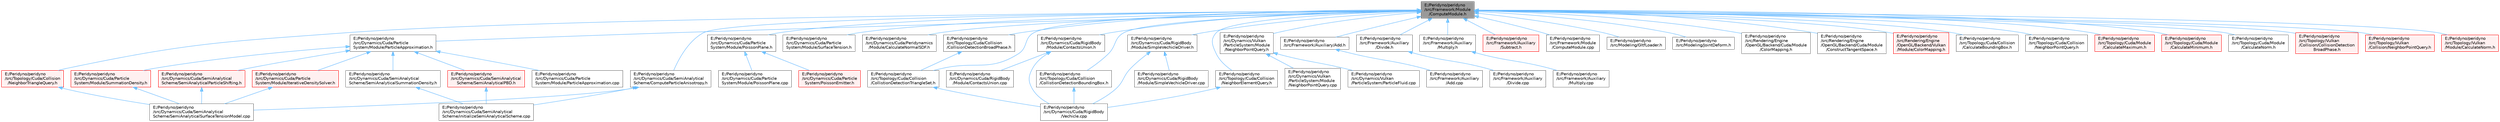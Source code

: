 digraph "E:/Peridyno/peridyno/src/Framework/Module/ComputeModule.h"
{
 // LATEX_PDF_SIZE
  bgcolor="transparent";
  edge [fontname=Helvetica,fontsize=10,labelfontname=Helvetica,labelfontsize=10];
  node [fontname=Helvetica,fontsize=10,shape=box,height=0.2,width=0.4];
  Node1 [id="Node000001",label="E:/Peridyno/peridyno\l/src/Framework/Module\l/ComputeModule.h",height=0.2,width=0.4,color="gray40", fillcolor="grey60", style="filled", fontcolor="black",tooltip=" "];
  Node1 -> Node2 [id="edge1_Node000001_Node000002",dir="back",color="steelblue1",style="solid",tooltip=" "];
  Node2 [id="Node000002",label="E:/Peridyno/peridyno\l/src/Dynamics/Cuda/Particle\lSystem/Module/ParticleApproximation.h",height=0.2,width=0.4,color="grey40", fillcolor="white", style="filled",URL="$_particle_approximation_8h.html",tooltip=" "];
  Node2 -> Node3 [id="edge2_Node000002_Node000003",dir="back",color="steelblue1",style="solid",tooltip=" "];
  Node3 [id="Node000003",label="E:/Peridyno/peridyno\l/src/Dynamics/Cuda/Particle\lSystem/Module/IterativeDensitySolver.h",height=0.2,width=0.4,color="red", fillcolor="#FFF0F0", style="filled",URL="$_iterative_density_solver_8h.html",tooltip=" "];
  Node3 -> Node13 [id="edge3_Node000003_Node000013",dir="back",color="steelblue1",style="solid",tooltip=" "];
  Node13 [id="Node000013",label="E:/Peridyno/peridyno\l/src/Dynamics/Cuda/SemiAnalytical\lScheme/SemiAnalyticalSurfaceTensionModel.cpp",height=0.2,width=0.4,color="grey40", fillcolor="white", style="filled",URL="$_semi_analytical_surface_tension_model_8cpp.html",tooltip=" "];
  Node2 -> Node14 [id="edge4_Node000002_Node000014",dir="back",color="steelblue1",style="solid",tooltip=" "];
  Node14 [id="Node000014",label="E:/Peridyno/peridyno\l/src/Dynamics/Cuda/Particle\lSystem/Module/ParticleApproximation.cpp",height=0.2,width=0.4,color="grey40", fillcolor="white", style="filled",URL="$_particle_approximation_8cpp.html",tooltip=" "];
  Node2 -> Node15 [id="edge5_Node000002_Node000015",dir="back",color="steelblue1",style="solid",tooltip=" "];
  Node15 [id="Node000015",label="E:/Peridyno/peridyno\l/src/Dynamics/Cuda/Particle\lSystem/Module/SummationDensity.h",height=0.2,width=0.4,color="red", fillcolor="#FFF0F0", style="filled",URL="$_summation_density_8h.html",tooltip=" "];
  Node15 -> Node13 [id="edge6_Node000015_Node000013",dir="back",color="steelblue1",style="solid",tooltip=" "];
  Node2 -> Node24 [id="edge7_Node000002_Node000024",dir="back",color="steelblue1",style="solid",tooltip=" "];
  Node24 [id="Node000024",label="E:/Peridyno/peridyno\l/src/Dynamics/Cuda/SemiAnalytical\lScheme/SemiAnalyticalPBD.h",height=0.2,width=0.4,color="red", fillcolor="#FFF0F0", style="filled",URL="$_semi_analytical_p_b_d_8h.html",tooltip=" "];
  Node24 -> Node25 [id="edge8_Node000024_Node000025",dir="back",color="steelblue1",style="solid",tooltip=" "];
  Node25 [id="Node000025",label="E:/Peridyno/peridyno\l/src/Dynamics/Cuda/SemiAnalytical\lScheme/initializeSemiAnalyticalScheme.cpp",height=0.2,width=0.4,color="grey40", fillcolor="white", style="filled",URL="$initialize_semi_analytical_scheme_8cpp.html",tooltip=" "];
  Node2 -> Node26 [id="edge9_Node000002_Node000026",dir="back",color="steelblue1",style="solid",tooltip=" "];
  Node26 [id="Node000026",label="E:/Peridyno/peridyno\l/src/Dynamics/Cuda/SemiAnalytical\lScheme/SemiAnalyticalParticleShifting.h",height=0.2,width=0.4,color="red", fillcolor="#FFF0F0", style="filled",URL="$_semi_analytical_particle_shifting_8h.html",tooltip=" "];
  Node26 -> Node13 [id="edge10_Node000026_Node000013",dir="back",color="steelblue1",style="solid",tooltip=" "];
  Node2 -> Node28 [id="edge11_Node000002_Node000028",dir="back",color="steelblue1",style="solid",tooltip=" "];
  Node28 [id="Node000028",label="E:/Peridyno/peridyno\l/src/Dynamics/Cuda/SemiAnalytical\lScheme/SemiAnalyticalSummationDensity.h",height=0.2,width=0.4,color="grey40", fillcolor="white", style="filled",URL="$_semi_analytical_summation_density_8h.html",tooltip=" "];
  Node28 -> Node25 [id="edge12_Node000028_Node000025",dir="back",color="steelblue1",style="solid",tooltip=" "];
  Node1 -> Node29 [id="edge13_Node000001_Node000029",dir="back",color="steelblue1",style="solid",tooltip=" "];
  Node29 [id="Node000029",label="E:/Peridyno/peridyno\l/src/Dynamics/Cuda/Particle\lSystem/Module/PoissonPlane.h",height=0.2,width=0.4,color="grey40", fillcolor="white", style="filled",URL="$_poisson_plane_8h.html",tooltip=" "];
  Node29 -> Node30 [id="edge14_Node000029_Node000030",dir="back",color="steelblue1",style="solid",tooltip=" "];
  Node30 [id="Node000030",label="E:/Peridyno/peridyno\l/src/Dynamics/Cuda/Particle\lSystem/Module/PoissonPlane.cpp",height=0.2,width=0.4,color="grey40", fillcolor="white", style="filled",URL="$_poisson_plane_8cpp.html",tooltip=" "];
  Node29 -> Node31 [id="edge15_Node000029_Node000031",dir="back",color="steelblue1",style="solid",tooltip=" "];
  Node31 [id="Node000031",label="E:/Peridyno/peridyno\l/src/Dynamics/Cuda/Particle\lSystem/PoissonEmitter.h",height=0.2,width=0.4,color="red", fillcolor="#FFF0F0", style="filled",URL="$_poisson_emitter_8h.html",tooltip=" "];
  Node1 -> Node33 [id="edge16_Node000001_Node000033",dir="back",color="steelblue1",style="solid",tooltip=" "];
  Node33 [id="Node000033",label="E:/Peridyno/peridyno\l/src/Dynamics/Cuda/Particle\lSystem/Module/SurfaceTension.h",height=0.2,width=0.4,color="grey40", fillcolor="white", style="filled",URL="$_surface_tension_8h.html",tooltip=" "];
  Node1 -> Node34 [id="edge17_Node000001_Node000034",dir="back",color="steelblue1",style="solid",tooltip=" "];
  Node34 [id="Node000034",label="E:/Peridyno/peridyno\l/src/Dynamics/Cuda/Peridynamics\l/Module/CalculateNormalSDF.h",height=0.2,width=0.4,color="grey40", fillcolor="white", style="filled",URL="$_calculate_normal_s_d_f_8h.html",tooltip=" "];
  Node1 -> Node35 [id="edge18_Node000001_Node000035",dir="back",color="steelblue1",style="solid",tooltip=" "];
  Node35 [id="Node000035",label="E:/Peridyno/peridyno\l/src/Dynamics/Cuda/RigidBody\l/Module/ContactsUnion.h",height=0.2,width=0.4,color="grey40", fillcolor="white", style="filled",URL="$_contacts_union_8h.html",tooltip=" "];
  Node35 -> Node36 [id="edge19_Node000035_Node000036",dir="back",color="steelblue1",style="solid",tooltip=" "];
  Node36 [id="Node000036",label="E:/Peridyno/peridyno\l/src/Dynamics/Cuda/RigidBody\l/Module/ContactsUnion.cpp",height=0.2,width=0.4,color="grey40", fillcolor="white", style="filled",URL="$_contacts_union_8cpp.html",tooltip=" "];
  Node35 -> Node37 [id="edge20_Node000035_Node000037",dir="back",color="steelblue1",style="solid",tooltip=" "];
  Node37 [id="Node000037",label="E:/Peridyno/peridyno\l/src/Dynamics/Cuda/RigidBody\l/Vechicle.cpp",height=0.2,width=0.4,color="grey40", fillcolor="white", style="filled",URL="$_vechicle_8cpp.html",tooltip=" "];
  Node1 -> Node38 [id="edge21_Node000001_Node000038",dir="back",color="steelblue1",style="solid",tooltip=" "];
  Node38 [id="Node000038",label="E:/Peridyno/peridyno\l/src/Dynamics/Cuda/RigidBody\l/Module/SimpleVechicleDriver.h",height=0.2,width=0.4,color="grey40", fillcolor="white", style="filled",URL="$_simple_vechicle_driver_8h.html",tooltip=" "];
  Node38 -> Node39 [id="edge22_Node000038_Node000039",dir="back",color="steelblue1",style="solid",tooltip=" "];
  Node39 [id="Node000039",label="E:/Peridyno/peridyno\l/src/Dynamics/Cuda/RigidBody\l/Module/SimpleVechicleDriver.cpp",height=0.2,width=0.4,color="grey40", fillcolor="white", style="filled",URL="$_simple_vechicle_driver_8cpp.html",tooltip=" "];
  Node38 -> Node37 [id="edge23_Node000038_Node000037",dir="back",color="steelblue1",style="solid",tooltip=" "];
  Node1 -> Node40 [id="edge24_Node000001_Node000040",dir="back",color="steelblue1",style="solid",tooltip=" "];
  Node40 [id="Node000040",label="E:/Peridyno/peridyno\l/src/Dynamics/Cuda/SemiAnalytical\lScheme/ComputeParticleAnisotropy.h",height=0.2,width=0.4,color="grey40", fillcolor="white", style="filled",URL="$_compute_particle_anisotropy_8h.html",tooltip=" "];
  Node40 -> Node13 [id="edge25_Node000040_Node000013",dir="back",color="steelblue1",style="solid",tooltip=" "];
  Node40 -> Node25 [id="edge26_Node000040_Node000025",dir="back",color="steelblue1",style="solid",tooltip=" "];
  Node1 -> Node41 [id="edge27_Node000001_Node000041",dir="back",color="steelblue1",style="solid",tooltip=" "];
  Node41 [id="Node000041",label="E:/Peridyno/peridyno\l/src/Dynamics/Vulkan\l/ParticleSystem/Module\l/NeighborPointQuery.h",height=0.2,width=0.4,color="grey40", fillcolor="white", style="filled",URL="$_dynamics_2_vulkan_2_particle_system_2_module_2_neighbor_point_query_8h.html",tooltip=" "];
  Node41 -> Node42 [id="edge28_Node000041_Node000042",dir="back",color="steelblue1",style="solid",tooltip=" "];
  Node42 [id="Node000042",label="E:/Peridyno/peridyno\l/src/Dynamics/Vulkan\l/ParticleSystem/Module\l/NeighborPointQuery.cpp",height=0.2,width=0.4,color="grey40", fillcolor="white", style="filled",URL="$_dynamics_2_vulkan_2_particle_system_2_module_2_neighbor_point_query_8cpp.html",tooltip=" "];
  Node41 -> Node43 [id="edge29_Node000041_Node000043",dir="back",color="steelblue1",style="solid",tooltip=" "];
  Node43 [id="Node000043",label="E:/Peridyno/peridyno\l/src/Dynamics/Vulkan\l/ParticleSystem/ParticleFluid.cpp",height=0.2,width=0.4,color="grey40", fillcolor="white", style="filled",URL="$_vulkan_2_particle_system_2_particle_fluid_8cpp.html",tooltip=" "];
  Node1 -> Node44 [id="edge30_Node000001_Node000044",dir="back",color="steelblue1",style="solid",tooltip=" "];
  Node44 [id="Node000044",label="E:/Peridyno/peridyno\l/src/Framework/Auxiliary/Add.h",height=0.2,width=0.4,color="grey40", fillcolor="white", style="filled",URL="$_add_8h.html",tooltip=" "];
  Node44 -> Node45 [id="edge31_Node000044_Node000045",dir="back",color="steelblue1",style="solid",tooltip=" "];
  Node45 [id="Node000045",label="E:/Peridyno/peridyno\l/src/Framework/Auxiliary\l/Add.cpp",height=0.2,width=0.4,color="grey40", fillcolor="white", style="filled",URL="$_add_8cpp.html",tooltip=" "];
  Node1 -> Node46 [id="edge32_Node000001_Node000046",dir="back",color="steelblue1",style="solid",tooltip=" "];
  Node46 [id="Node000046",label="E:/Peridyno/peridyno\l/src/Framework/Auxiliary\l/Divide.h",height=0.2,width=0.4,color="grey40", fillcolor="white", style="filled",URL="$_divide_8h.html",tooltip=" "];
  Node46 -> Node47 [id="edge33_Node000046_Node000047",dir="back",color="steelblue1",style="solid",tooltip=" "];
  Node47 [id="Node000047",label="E:/Peridyno/peridyno\l/src/Framework/Auxiliary\l/Divide.cpp",height=0.2,width=0.4,color="grey40", fillcolor="white", style="filled",URL="$_divide_8cpp.html",tooltip=" "];
  Node1 -> Node48 [id="edge34_Node000001_Node000048",dir="back",color="steelblue1",style="solid",tooltip=" "];
  Node48 [id="Node000048",label="E:/Peridyno/peridyno\l/src/Framework/Auxiliary\l/Multiply.h",height=0.2,width=0.4,color="grey40", fillcolor="white", style="filled",URL="$_multiply_8h.html",tooltip=" "];
  Node48 -> Node49 [id="edge35_Node000048_Node000049",dir="back",color="steelblue1",style="solid",tooltip=" "];
  Node49 [id="Node000049",label="E:/Peridyno/peridyno\l/src/Framework/Auxiliary\l/Multiply.cpp",height=0.2,width=0.4,color="grey40", fillcolor="white", style="filled",URL="$_multiply_8cpp.html",tooltip=" "];
  Node1 -> Node50 [id="edge36_Node000001_Node000050",dir="back",color="steelblue1",style="solid",tooltip=" "];
  Node50 [id="Node000050",label="E:/Peridyno/peridyno\l/src/Framework/Auxiliary\l/Subtract.h",height=0.2,width=0.4,color="red", fillcolor="#FFF0F0", style="filled",URL="$_subtract_8h.html",tooltip=" "];
  Node1 -> Node52 [id="edge37_Node000001_Node000052",dir="back",color="steelblue1",style="solid",tooltip=" "];
  Node52 [id="Node000052",label="E:/Peridyno/peridyno\l/src/Framework/Module\l/ComputeModule.cpp",height=0.2,width=0.4,color="grey40", fillcolor="white", style="filled",URL="$_compute_module_8cpp.html",tooltip=" "];
  Node1 -> Node53 [id="edge38_Node000001_Node000053",dir="back",color="steelblue1",style="solid",tooltip=" "];
  Node53 [id="Node000053",label="E:/Peridyno/peridyno\l/src/Modeling/GltfLoader.h",height=0.2,width=0.4,color="grey40", fillcolor="white", style="filled",URL="$_gltf_loader_8h.html",tooltip=" "];
  Node1 -> Node54 [id="edge39_Node000001_Node000054",dir="back",color="steelblue1",style="solid",tooltip=" "];
  Node54 [id="Node000054",label="E:/Peridyno/peridyno\l/src/Modeling/JointDeform.h",height=0.2,width=0.4,color="grey40", fillcolor="white", style="filled",URL="$_joint_deform_8h.html",tooltip=" "];
  Node1 -> Node55 [id="edge40_Node000001_Node000055",dir="back",color="steelblue1",style="solid",tooltip=" "];
  Node55 [id="Node000055",label="E:/Peridyno/peridyno\l/src/Rendering/Engine\l/OpenGL/Backend/Cuda/Module\l/ColorMapping.h",height=0.2,width=0.4,color="grey40", fillcolor="white", style="filled",URL="$_cuda_2_module_2_color_mapping_8h.html",tooltip=" "];
  Node1 -> Node56 [id="edge41_Node000001_Node000056",dir="back",color="steelblue1",style="solid",tooltip=" "];
  Node56 [id="Node000056",label="E:/Peridyno/peridyno\l/src/Rendering/Engine\l/OpenGL/Backend/Cuda/Module\l/ConstructTangentSpace.h",height=0.2,width=0.4,color="grey40", fillcolor="white", style="filled",URL="$_construct_tangent_space_8h.html",tooltip=" "];
  Node1 -> Node57 [id="edge42_Node000001_Node000057",dir="back",color="steelblue1",style="solid",tooltip=" "];
  Node57 [id="Node000057",label="E:/Peridyno/peridyno\l/src/Rendering/Engine\l/OpenGL/Backend/Vulkan\l/Module/ColorMapping.h",height=0.2,width=0.4,color="red", fillcolor="#FFF0F0", style="filled",URL="$_vulkan_2_module_2_color_mapping_8h.html",tooltip=" "];
  Node1 -> Node59 [id="edge43_Node000001_Node000059",dir="back",color="steelblue1",style="solid",tooltip=" "];
  Node59 [id="Node000059",label="E:/Peridyno/peridyno\l/src/Topology/Cuda/Collision\l/CalculateBoundingBox.h",height=0.2,width=0.4,color="grey40", fillcolor="white", style="filled",URL="$_calculate_bounding_box_8h.html",tooltip=" "];
  Node1 -> Node60 [id="edge44_Node000001_Node000060",dir="back",color="steelblue1",style="solid",tooltip=" "];
  Node60 [id="Node000060",label="E:/Peridyno/peridyno\l/src/Topology/Cuda/Collision\l/CollisionDetectionBroadPhase.h",height=0.2,width=0.4,color="grey40", fillcolor="white", style="filled",URL="$_cuda_2_collision_2_collision_detection_broad_phase_8h.html",tooltip=" "];
  Node60 -> Node61 [id="edge45_Node000060_Node000061",dir="back",color="steelblue1",style="solid",tooltip=" "];
  Node61 [id="Node000061",label="E:/Peridyno/peridyno\l/src/Topology/Cuda/Collision\l/CollistionDetectionTriangleSet.h",height=0.2,width=0.4,color="grey40", fillcolor="white", style="filled",URL="$_collistion_detection_triangle_set_8h.html",tooltip=" "];
  Node61 -> Node37 [id="edge46_Node000061_Node000037",dir="back",color="steelblue1",style="solid",tooltip=" "];
  Node1 -> Node62 [id="edge47_Node000001_Node000062",dir="back",color="steelblue1",style="solid",tooltip=" "];
  Node62 [id="Node000062",label="E:/Peridyno/peridyno\l/src/Topology/Cuda/Collision\l/CollistionDetectionBoundingBox.h",height=0.2,width=0.4,color="grey40", fillcolor="white", style="filled",URL="$_collistion_detection_bounding_box_8h.html",tooltip=" "];
  Node62 -> Node37 [id="edge48_Node000062_Node000037",dir="back",color="steelblue1",style="solid",tooltip=" "];
  Node1 -> Node61 [id="edge49_Node000001_Node000061",dir="back",color="steelblue1",style="solid",tooltip=" "];
  Node1 -> Node63 [id="edge50_Node000001_Node000063",dir="back",color="steelblue1",style="solid",tooltip=" "];
  Node63 [id="Node000063",label="E:/Peridyno/peridyno\l/src/Topology/Cuda/Collision\l/NeighborElementQuery.h",height=0.2,width=0.4,color="grey40", fillcolor="white", style="filled",URL="$_neighbor_element_query_8h.html",tooltip=" "];
  Node63 -> Node37 [id="edge51_Node000063_Node000037",dir="back",color="steelblue1",style="solid",tooltip=" "];
  Node1 -> Node64 [id="edge52_Node000001_Node000064",dir="back",color="steelblue1",style="solid",tooltip=" "];
  Node64 [id="Node000064",label="E:/Peridyno/peridyno\l/src/Topology/Cuda/Collision\l/NeighborPointQuery.h",height=0.2,width=0.4,color="grey40", fillcolor="white", style="filled",URL="$_topology_2_cuda_2_collision_2_neighbor_point_query_8h.html",tooltip=" "];
  Node1 -> Node65 [id="edge53_Node000001_Node000065",dir="back",color="steelblue1",style="solid",tooltip=" "];
  Node65 [id="Node000065",label="E:/Peridyno/peridyno\l/src/Topology/Cuda/Collision\l/NeighborTriangleQuery.h",height=0.2,width=0.4,color="red", fillcolor="#FFF0F0", style="filled",URL="$_neighbor_triangle_query_8h.html",tooltip=" "];
  Node65 -> Node13 [id="edge54_Node000065_Node000013",dir="back",color="steelblue1",style="solid",tooltip=" "];
  Node1 -> Node68 [id="edge55_Node000001_Node000068",dir="back",color="steelblue1",style="solid",tooltip=" "];
  Node68 [id="Node000068",label="E:/Peridyno/peridyno\l/src/Topology/Cuda/Module\l/CalculateMaximum.h",height=0.2,width=0.4,color="red", fillcolor="#FFF0F0", style="filled",URL="$_calculate_maximum_8h.html",tooltip=" "];
  Node1 -> Node70 [id="edge56_Node000001_Node000070",dir="back",color="steelblue1",style="solid",tooltip=" "];
  Node70 [id="Node000070",label="E:/Peridyno/peridyno\l/src/Topology/Cuda/Module\l/CalculateMinimum.h",height=0.2,width=0.4,color="red", fillcolor="#FFF0F0", style="filled",URL="$_calculate_minimum_8h.html",tooltip=" "];
  Node1 -> Node72 [id="edge57_Node000001_Node000072",dir="back",color="steelblue1",style="solid",tooltip=" "];
  Node72 [id="Node000072",label="E:/Peridyno/peridyno\l/src/Topology/Cuda/Module\l/CalculateNorm.h",height=0.2,width=0.4,color="grey40", fillcolor="white", style="filled",URL="$_cuda_2_module_2_calculate_norm_8h.html",tooltip=" "];
  Node1 -> Node73 [id="edge58_Node000001_Node000073",dir="back",color="steelblue1",style="solid",tooltip=" "];
  Node73 [id="Node000073",label="E:/Peridyno/peridyno\l/src/Topology/Vulkan\l/Collision/CollisionDetection\lBroadPhase.h",height=0.2,width=0.4,color="red", fillcolor="#FFF0F0", style="filled",URL="$_vulkan_2_collision_2_collision_detection_broad_phase_8h.html",tooltip=" "];
  Node1 -> Node75 [id="edge59_Node000001_Node000075",dir="back",color="steelblue1",style="solid",tooltip=" "];
  Node75 [id="Node000075",label="E:/Peridyno/peridyno\l/src/Topology/Vulkan\l/Collision/NeighborPointQuery.h",height=0.2,width=0.4,color="red", fillcolor="#FFF0F0", style="filled",URL="$_topology_2_vulkan_2_collision_2_neighbor_point_query_8h.html",tooltip=" "];
  Node1 -> Node77 [id="edge60_Node000001_Node000077",dir="back",color="steelblue1",style="solid",tooltip=" "];
  Node77 [id="Node000077",label="E:/Peridyno/peridyno\l/src/Topology/Vulkan\l/Module/CalculateNorm.h",height=0.2,width=0.4,color="red", fillcolor="#FFF0F0", style="filled",URL="$_vulkan_2_module_2_calculate_norm_8h.html",tooltip=" "];
}
